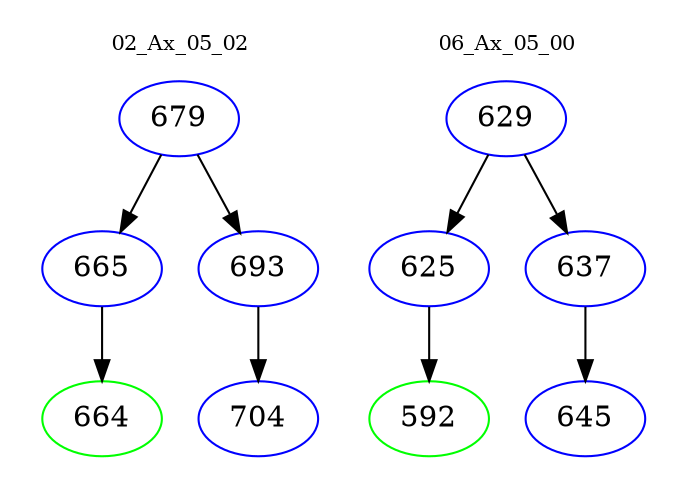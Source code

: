 digraph{
subgraph cluster_0 {
color = white
label = "02_Ax_05_02";
fontsize=10;
T0_679 [label="679", color="blue"]
T0_679 -> T0_665 [color="black"]
T0_665 [label="665", color="blue"]
T0_665 -> T0_664 [color="black"]
T0_664 [label="664", color="green"]
T0_679 -> T0_693 [color="black"]
T0_693 [label="693", color="blue"]
T0_693 -> T0_704 [color="black"]
T0_704 [label="704", color="blue"]
}
subgraph cluster_1 {
color = white
label = "06_Ax_05_00";
fontsize=10;
T1_629 [label="629", color="blue"]
T1_629 -> T1_625 [color="black"]
T1_625 [label="625", color="blue"]
T1_625 -> T1_592 [color="black"]
T1_592 [label="592", color="green"]
T1_629 -> T1_637 [color="black"]
T1_637 [label="637", color="blue"]
T1_637 -> T1_645 [color="black"]
T1_645 [label="645", color="blue"]
}
}
